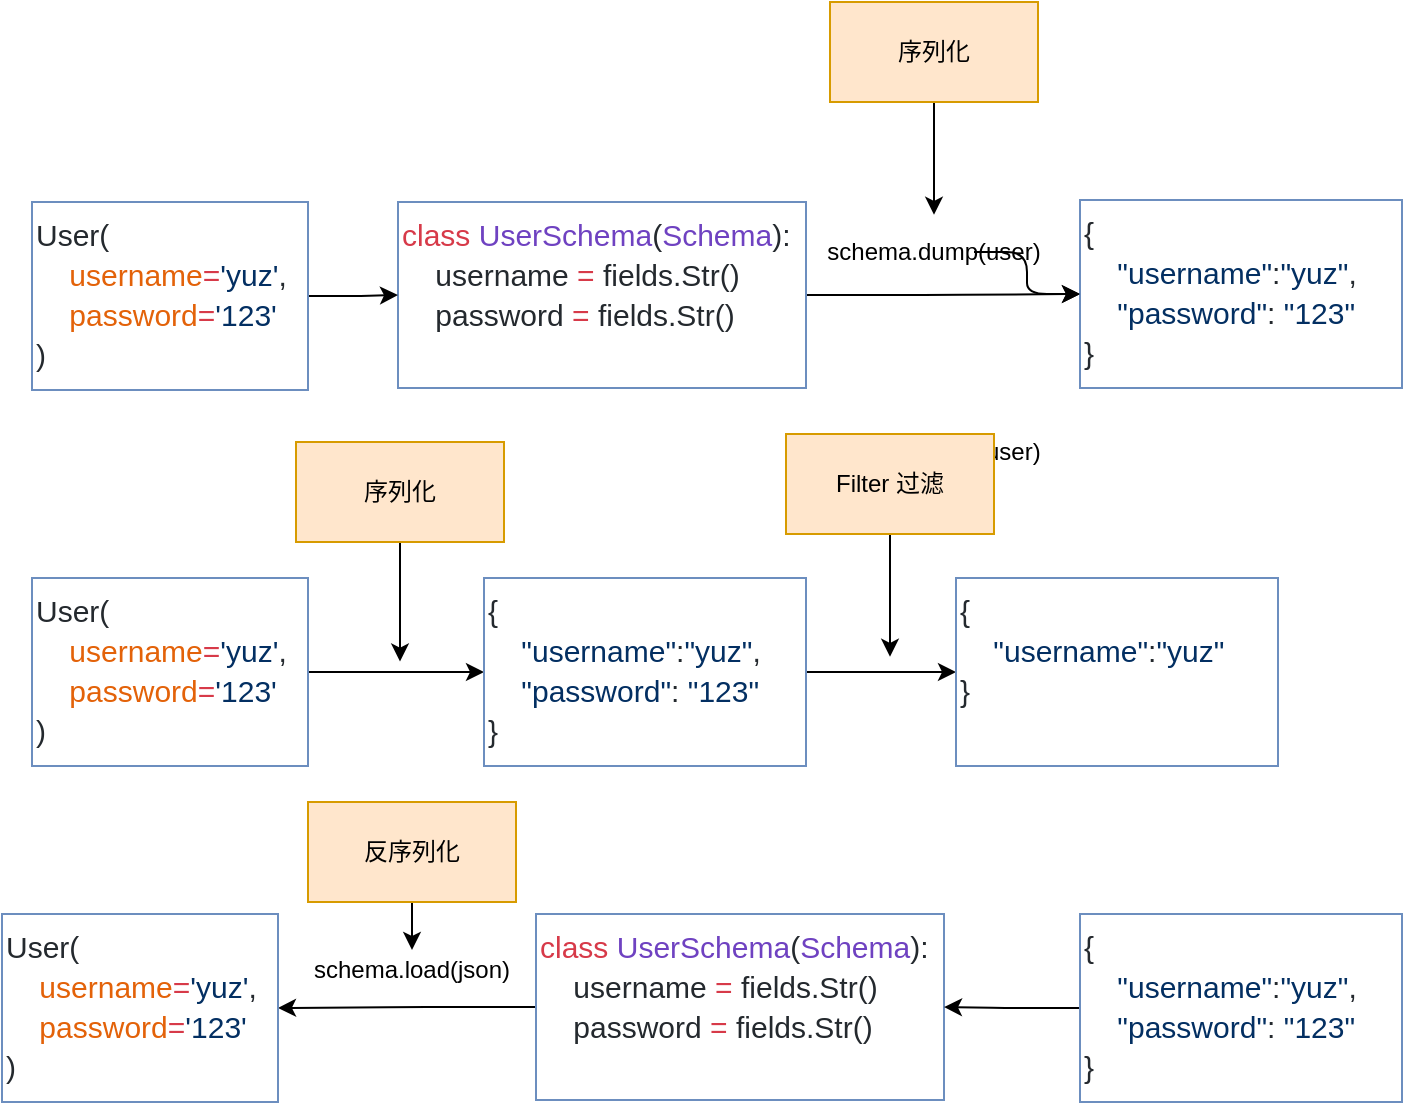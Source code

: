<mxfile version="13.1.3">
    <diagram id="6hGFLwfOUW9BJ-s0fimq" name="Page-1">
        <mxGraphModel dx="1249" dy="599" grid="0" gridSize="10" guides="1" tooltips="1" connect="1" arrows="1" fold="1" page="1" pageScale="1" pageWidth="827" pageHeight="1169" math="0" shadow="0">
            <root>
                <mxCell id="0"/>
                <mxCell id="1" parent="0"/>
                <mxCell id="11" style="edgeStyle=orthogonalEdgeStyle;rounded=1;comic=0;orthogonalLoop=1;jettySize=auto;html=1;entryX=0;entryY=0.5;entryDx=0;entryDy=0;" parent="1" source="6" target="9" edge="1">
                    <mxGeometry relative="1" as="geometry"/>
                </mxCell>
                <mxCell id="6" value="&lt;div style=&quot;color: rgb(36 , 41 , 46) ; background-color: rgb(255 , 255 , 255) ; font-weight: normal ; font-size: 15px ; line-height: 20px&quot;&gt;&lt;div&gt;&lt;span style=&quot;color: #d73a49&quot;&gt;class&lt;/span&gt;&lt;span style=&quot;color: #24292e&quot;&gt;&amp;nbsp;&lt;/span&gt;&lt;span style=&quot;color: #6f42c1&quot;&gt;UserSchema&lt;/span&gt;&lt;span style=&quot;color: #24292e&quot;&gt;(&lt;/span&gt;&lt;span style=&quot;color: #6f42c1&quot;&gt;Schema&lt;/span&gt;&lt;span style=&quot;color: #24292e&quot;&gt;):&lt;/span&gt;&lt;/div&gt;&lt;div&gt;&lt;span style=&quot;color: #24292e&quot;&gt;&amp;nbsp;&amp;nbsp;&amp;nbsp;&amp;nbsp;username&amp;nbsp;&lt;/span&gt;&lt;span style=&quot;color: #d73a49&quot;&gt;=&lt;/span&gt;&lt;span style=&quot;color: #24292e&quot;&gt;&amp;nbsp;fields.Str()&lt;/span&gt;&lt;/div&gt;&lt;div&gt;&lt;span style=&quot;color: #24292e&quot;&gt;&amp;nbsp;&amp;nbsp;&amp;nbsp;&amp;nbsp;password&amp;nbsp;&lt;/span&gt;&lt;span style=&quot;color: #d73a49&quot;&gt;=&lt;/span&gt;&lt;span style=&quot;color: #24292e&quot;&gt;&amp;nbsp;fields.Str()&lt;/span&gt;&lt;/div&gt;&lt;/div&gt;" style="text;whiteSpace=wrap;html=1;fillColor=none;strokeColor=#6c8ebf;" parent="1" vertex="1">
                    <mxGeometry x="229" y="104" width="204" height="93" as="geometry"/>
                </mxCell>
                <mxCell id="10" style="edgeStyle=orthogonalEdgeStyle;rounded=1;orthogonalLoop=1;jettySize=auto;html=1;comic=0;" parent="1" source="8" target="6" edge="1">
                    <mxGeometry relative="1" as="geometry"/>
                </mxCell>
                <mxCell id="8" value="&lt;!--StartFragment--&gt;&lt;div style=&quot;color: rgb(36, 41, 46); background-color: rgb(255, 255, 255); font-weight: normal; font-size: 15px; line-height: 20px;&quot;&gt;&lt;div&gt;&lt;span style=&quot;color: #24292e;&quot;&gt;User(&lt;/span&gt;&lt;/div&gt;&lt;div&gt;&lt;span style=&quot;color: #24292e;&quot;&gt;&amp;nbsp;&amp;nbsp;&amp;nbsp;&amp;nbsp;&lt;/span&gt;&lt;span style=&quot;color: #e36209;&quot;&gt;username&lt;/span&gt;&lt;span style=&quot;color: #d73a49;&quot;&gt;=&lt;/span&gt;&lt;span style=&quot;color: #032f62;&quot;&gt;'yuz'&lt;/span&gt;&lt;span style=&quot;color: #24292e;&quot;&gt;,&lt;/span&gt;&lt;/div&gt;&lt;div&gt;&lt;span style=&quot;color: #24292e;&quot;&gt;&amp;nbsp;&amp;nbsp;&amp;nbsp;&amp;nbsp;&lt;/span&gt;&lt;span style=&quot;color: #e36209;&quot;&gt;password&lt;/span&gt;&lt;span style=&quot;color: #d73a49;&quot;&gt;=&lt;/span&gt;&lt;span style=&quot;color: #032f62;&quot;&gt;'123'&lt;/span&gt;&lt;/div&gt;&lt;div&gt;&lt;span style=&quot;color: #24292e;&quot;&gt;)&lt;/span&gt;&lt;/div&gt;&lt;/div&gt;&lt;!--EndFragment--&gt;" style="text;whiteSpace=wrap;html=1;fillColor=none;strokeColor=#6c8ebf;" parent="1" vertex="1">
                    <mxGeometry x="46" y="104" width="138" height="94" as="geometry"/>
                </mxCell>
                <mxCell id="9" value="&lt;!--StartFragment--&gt;&lt;div style=&quot;color: rgb(36, 41, 46); background-color: rgb(255, 255, 255); font-weight: normal; font-size: 15px; line-height: 20px;&quot;&gt;&lt;div&gt;&lt;span style=&quot;color: #24292e;&quot;&gt;{&lt;/span&gt;&lt;/div&gt;&lt;div&gt;&lt;span style=&quot;color: #24292e;&quot;&gt;&amp;nbsp;&amp;nbsp;&amp;nbsp;&amp;nbsp;&lt;/span&gt;&lt;span style=&quot;color: #032f62;&quot;&gt;&quot;username&quot;&lt;/span&gt;&lt;span style=&quot;color: #24292e;&quot;&gt;:&lt;/span&gt;&lt;span style=&quot;color: #032f62;&quot;&gt;&quot;yuz&quot;&lt;/span&gt;&lt;span style=&quot;color: #24292e;&quot;&gt;,&amp;nbsp;&lt;/span&gt;&lt;/div&gt;&lt;div&gt;&lt;span style=&quot;color: #24292e;&quot;&gt;&amp;nbsp;&amp;nbsp;&amp;nbsp;&amp;nbsp;&lt;/span&gt;&lt;span style=&quot;color: #032f62;&quot;&gt;&quot;password&quot;&lt;/span&gt;&lt;span style=&quot;color: #24292e;&quot;&gt;:&amp;nbsp;&lt;/span&gt;&lt;span style=&quot;color: #032f62;&quot;&gt;&quot;123&quot;&lt;/span&gt;&lt;/div&gt;&lt;div&gt;&lt;span style=&quot;color: #24292e;&quot;&gt;}&lt;/span&gt;&lt;/div&gt;&lt;/div&gt;&lt;!--EndFragment--&gt;" style="text;whiteSpace=wrap;html=1;fillColor=none;strokeColor=#6c8ebf;" parent="1" vertex="1">
                    <mxGeometry x="570.0" y="103" width="161" height="94" as="geometry"/>
                </mxCell>
                <mxCell id="40" value="" style="edgeStyle=orthogonalEdgeStyle;rounded=1;orthogonalLoop=1;jettySize=auto;html=1;" edge="1" parent="1" source="12" target="9">
                    <mxGeometry relative="1" as="geometry"/>
                </mxCell>
                <mxCell id="12" value="schema.dump(user)" style="text;html=1;strokeColor=none;fillColor=none;align=center;verticalAlign=middle;whiteSpace=wrap;rounded=0;" parent="1" vertex="1">
                    <mxGeometry x="477" y="119" width="40" height="20" as="geometry"/>
                </mxCell>
                <mxCell id="33" value="schema.dump(user)" style="text;html=1;strokeColor=none;fillColor=none;align=center;verticalAlign=middle;whiteSpace=wrap;rounded=0;" vertex="1" parent="1">
                    <mxGeometry x="477" y="219" width="40" height="20" as="geometry"/>
                </mxCell>
                <mxCell id="19" style="edgeStyle=orthogonalEdgeStyle;rounded=1;comic=0;orthogonalLoop=1;jettySize=auto;html=1;" parent="1" source="13" edge="1">
                    <mxGeometry relative="1" as="geometry">
                        <mxPoint x="497" y="110.4" as="targetPoint"/>
                    </mxGeometry>
                </mxCell>
                <mxCell id="13" value="序列化" style="text;html=1;strokeColor=#d79b00;fillColor=#ffe6cc;align=center;verticalAlign=middle;whiteSpace=wrap;rounded=0;" parent="1" vertex="1">
                    <mxGeometry x="445" y="4" width="104" height="50" as="geometry"/>
                </mxCell>
                <mxCell id="26" style="edgeStyle=orthogonalEdgeStyle;rounded=1;comic=0;orthogonalLoop=1;jettySize=auto;html=1;entryX=0;entryY=0.5;entryDx=0;entryDy=0;" parent="1" source="20" target="25" edge="1">
                    <mxGeometry relative="1" as="geometry"/>
                </mxCell>
                <mxCell id="20" value="&lt;!--StartFragment--&gt;&lt;div style=&quot;color: rgb(36, 41, 46); background-color: rgb(255, 255, 255); font-weight: normal; font-size: 15px; line-height: 20px;&quot;&gt;&lt;div&gt;&lt;span style=&quot;color: #24292e;&quot;&gt;User(&lt;/span&gt;&lt;/div&gt;&lt;div&gt;&lt;span style=&quot;color: #24292e;&quot;&gt;&amp;nbsp;&amp;nbsp;&amp;nbsp;&amp;nbsp;&lt;/span&gt;&lt;span style=&quot;color: #e36209;&quot;&gt;username&lt;/span&gt;&lt;span style=&quot;color: #d73a49;&quot;&gt;=&lt;/span&gt;&lt;span style=&quot;color: #032f62;&quot;&gt;'yuz'&lt;/span&gt;&lt;span style=&quot;color: #24292e;&quot;&gt;,&lt;/span&gt;&lt;/div&gt;&lt;div&gt;&lt;span style=&quot;color: #24292e;&quot;&gt;&amp;nbsp;&amp;nbsp;&amp;nbsp;&amp;nbsp;&lt;/span&gt;&lt;span style=&quot;color: #e36209;&quot;&gt;password&lt;/span&gt;&lt;span style=&quot;color: #d73a49;&quot;&gt;=&lt;/span&gt;&lt;span style=&quot;color: #032f62;&quot;&gt;'123'&lt;/span&gt;&lt;/div&gt;&lt;div&gt;&lt;span style=&quot;color: #24292e;&quot;&gt;)&lt;/span&gt;&lt;/div&gt;&lt;/div&gt;&lt;!--EndFragment--&gt;" style="text;whiteSpace=wrap;html=1;fillColor=none;strokeColor=#6c8ebf;" parent="1" vertex="1">
                    <mxGeometry x="46" y="292" width="138" height="94" as="geometry"/>
                </mxCell>
                <mxCell id="28" style="edgeStyle=orthogonalEdgeStyle;rounded=1;comic=0;orthogonalLoop=1;jettySize=auto;html=1;" parent="1" source="23" edge="1">
                    <mxGeometry relative="1" as="geometry">
                        <mxPoint x="230" y="333.8" as="targetPoint"/>
                    </mxGeometry>
                </mxCell>
                <mxCell id="23" value="序列化" style="text;html=1;strokeColor=#d79b00;fillColor=#ffe6cc;align=center;verticalAlign=middle;whiteSpace=wrap;rounded=0;" parent="1" vertex="1">
                    <mxGeometry x="178" y="224" width="104" height="50" as="geometry"/>
                </mxCell>
                <mxCell id="30" style="edgeStyle=orthogonalEdgeStyle;rounded=1;comic=0;orthogonalLoop=1;jettySize=auto;html=1;entryX=0;entryY=0.5;entryDx=0;entryDy=0;" parent="1" source="25" target="29" edge="1">
                    <mxGeometry relative="1" as="geometry"/>
                </mxCell>
                <mxCell id="25" value="&lt;!--StartFragment--&gt;&lt;div style=&quot;color: rgb(36, 41, 46); background-color: rgb(255, 255, 255); font-weight: normal; font-size: 15px; line-height: 20px;&quot;&gt;&lt;div&gt;&lt;span style=&quot;color: #24292e;&quot;&gt;{&lt;/span&gt;&lt;/div&gt;&lt;div&gt;&lt;span style=&quot;color: #24292e;&quot;&gt;&amp;nbsp;&amp;nbsp;&amp;nbsp;&amp;nbsp;&lt;/span&gt;&lt;span style=&quot;color: #032f62;&quot;&gt;&quot;username&quot;&lt;/span&gt;&lt;span style=&quot;color: #24292e;&quot;&gt;:&lt;/span&gt;&lt;span style=&quot;color: #032f62;&quot;&gt;&quot;yuz&quot;&lt;/span&gt;&lt;span style=&quot;color: #24292e;&quot;&gt;,&amp;nbsp;&lt;/span&gt;&lt;/div&gt;&lt;div&gt;&lt;span style=&quot;color: #24292e;&quot;&gt;&amp;nbsp;&amp;nbsp;&amp;nbsp;&amp;nbsp;&lt;/span&gt;&lt;span style=&quot;color: #032f62;&quot;&gt;&quot;password&quot;&lt;/span&gt;&lt;span style=&quot;color: #24292e;&quot;&gt;:&amp;nbsp;&lt;/span&gt;&lt;span style=&quot;color: #032f62;&quot;&gt;&quot;123&quot;&lt;/span&gt;&lt;/div&gt;&lt;div&gt;&lt;span style=&quot;color: #24292e;&quot;&gt;}&lt;/span&gt;&lt;/div&gt;&lt;/div&gt;&lt;!--EndFragment--&gt;" style="text;whiteSpace=wrap;html=1;fillColor=none;strokeColor=#6c8ebf;" parent="1" vertex="1">
                    <mxGeometry x="272.0" y="292" width="161" height="94" as="geometry"/>
                </mxCell>
                <mxCell id="29" value="&lt;div style=&quot;color: rgb(36 , 41 , 46) ; background-color: rgb(255 , 255 , 255) ; font-weight: normal ; font-size: 15px ; line-height: 20px&quot;&gt;&lt;div&gt;&lt;span style=&quot;color: #24292e&quot;&gt;{&lt;/span&gt;&lt;/div&gt;&lt;div&gt;&lt;span style=&quot;color: #24292e&quot;&gt;&amp;nbsp;&amp;nbsp;&amp;nbsp;&amp;nbsp;&lt;/span&gt;&lt;span style=&quot;color: #032f62&quot;&gt;&quot;username&quot;&lt;/span&gt;&lt;span style=&quot;color: #24292e&quot;&gt;:&lt;/span&gt;&lt;span style=&quot;color: #032f62&quot;&gt;&quot;yuz&quot;&lt;/span&gt;&lt;/div&gt;&lt;div&gt;&lt;span style=&quot;color: #24292e&quot;&gt;}&lt;/span&gt;&lt;/div&gt;&lt;/div&gt;" style="text;whiteSpace=wrap;html=1;fillColor=none;strokeColor=#6c8ebf;" parent="1" vertex="1">
                    <mxGeometry x="508.0" y="292" width="161" height="94" as="geometry"/>
                </mxCell>
                <mxCell id="32" style="edgeStyle=orthogonalEdgeStyle;rounded=1;comic=0;orthogonalLoop=1;jettySize=auto;html=1;" parent="1" source="31" edge="1">
                    <mxGeometry relative="1" as="geometry">
                        <mxPoint x="475" y="331.4" as="targetPoint"/>
                    </mxGeometry>
                </mxCell>
                <mxCell id="31" value="Filter 过滤" style="text;html=1;strokeColor=#d79b00;fillColor=#ffe6cc;align=center;verticalAlign=middle;whiteSpace=wrap;rounded=0;" parent="1" vertex="1">
                    <mxGeometry x="423" y="220" width="104" height="50" as="geometry"/>
                </mxCell>
                <mxCell id="38" style="edgeStyle=orthogonalEdgeStyle;rounded=1;orthogonalLoop=1;jettySize=auto;html=1;entryX=1;entryY=0.5;entryDx=0;entryDy=0;" edge="1" parent="1" source="34" target="35">
                    <mxGeometry relative="1" as="geometry"/>
                </mxCell>
                <mxCell id="34" value="&lt;div style=&quot;color: rgb(36 , 41 , 46) ; background-color: rgb(255 , 255 , 255) ; font-weight: normal ; font-size: 15px ; line-height: 20px&quot;&gt;&lt;div&gt;&lt;span style=&quot;color: #d73a49&quot;&gt;class&lt;/span&gt;&lt;span style=&quot;color: #24292e&quot;&gt;&amp;nbsp;&lt;/span&gt;&lt;span style=&quot;color: #6f42c1&quot;&gt;UserSchema&lt;/span&gt;&lt;span style=&quot;color: #24292e&quot;&gt;(&lt;/span&gt;&lt;span style=&quot;color: #6f42c1&quot;&gt;Schema&lt;/span&gt;&lt;span style=&quot;color: #24292e&quot;&gt;):&lt;/span&gt;&lt;/div&gt;&lt;div&gt;&lt;span style=&quot;color: #24292e&quot;&gt;&amp;nbsp;&amp;nbsp;&amp;nbsp;&amp;nbsp;username&amp;nbsp;&lt;/span&gt;&lt;span style=&quot;color: #d73a49&quot;&gt;=&lt;/span&gt;&lt;span style=&quot;color: #24292e&quot;&gt;&amp;nbsp;fields.Str()&lt;/span&gt;&lt;/div&gt;&lt;div&gt;&lt;span style=&quot;color: #24292e&quot;&gt;&amp;nbsp;&amp;nbsp;&amp;nbsp;&amp;nbsp;password&amp;nbsp;&lt;/span&gt;&lt;span style=&quot;color: #d73a49&quot;&gt;=&lt;/span&gt;&lt;span style=&quot;color: #24292e&quot;&gt;&amp;nbsp;fields.Str()&lt;/span&gt;&lt;/div&gt;&lt;/div&gt;" style="text;whiteSpace=wrap;html=1;fillColor=none;strokeColor=#6c8ebf;" vertex="1" parent="1">
                    <mxGeometry x="298" y="460" width="204" height="93" as="geometry"/>
                </mxCell>
                <mxCell id="35" value="&lt;!--StartFragment--&gt;&lt;div style=&quot;color: rgb(36, 41, 46); background-color: rgb(255, 255, 255); font-weight: normal; font-size: 15px; line-height: 20px;&quot;&gt;&lt;div&gt;&lt;span style=&quot;color: #24292e;&quot;&gt;User(&lt;/span&gt;&lt;/div&gt;&lt;div&gt;&lt;span style=&quot;color: #24292e;&quot;&gt;&amp;nbsp;&amp;nbsp;&amp;nbsp;&amp;nbsp;&lt;/span&gt;&lt;span style=&quot;color: #e36209;&quot;&gt;username&lt;/span&gt;&lt;span style=&quot;color: #d73a49;&quot;&gt;=&lt;/span&gt;&lt;span style=&quot;color: #032f62;&quot;&gt;'yuz'&lt;/span&gt;&lt;span style=&quot;color: #24292e;&quot;&gt;,&lt;/span&gt;&lt;/div&gt;&lt;div&gt;&lt;span style=&quot;color: #24292e;&quot;&gt;&amp;nbsp;&amp;nbsp;&amp;nbsp;&amp;nbsp;&lt;/span&gt;&lt;span style=&quot;color: #e36209;&quot;&gt;password&lt;/span&gt;&lt;span style=&quot;color: #d73a49;&quot;&gt;=&lt;/span&gt;&lt;span style=&quot;color: #032f62;&quot;&gt;'123'&lt;/span&gt;&lt;/div&gt;&lt;div&gt;&lt;span style=&quot;color: #24292e;&quot;&gt;)&lt;/span&gt;&lt;/div&gt;&lt;/div&gt;&lt;!--EndFragment--&gt;" style="text;whiteSpace=wrap;html=1;fillColor=none;strokeColor=#6c8ebf;" vertex="1" parent="1">
                    <mxGeometry x="31" y="460" width="138" height="94" as="geometry"/>
                </mxCell>
                <mxCell id="37" style="edgeStyle=orthogonalEdgeStyle;rounded=1;orthogonalLoop=1;jettySize=auto;html=1;entryX=1;entryY=0.5;entryDx=0;entryDy=0;" edge="1" parent="1" source="36" target="34">
                    <mxGeometry relative="1" as="geometry"/>
                </mxCell>
                <mxCell id="36" value="&lt;!--StartFragment--&gt;&lt;div style=&quot;color: rgb(36, 41, 46); background-color: rgb(255, 255, 255); font-weight: normal; font-size: 15px; line-height: 20px;&quot;&gt;&lt;div&gt;&lt;span style=&quot;color: #24292e;&quot;&gt;{&lt;/span&gt;&lt;/div&gt;&lt;div&gt;&lt;span style=&quot;color: #24292e;&quot;&gt;&amp;nbsp;&amp;nbsp;&amp;nbsp;&amp;nbsp;&lt;/span&gt;&lt;span style=&quot;color: #032f62;&quot;&gt;&quot;username&quot;&lt;/span&gt;&lt;span style=&quot;color: #24292e;&quot;&gt;:&lt;/span&gt;&lt;span style=&quot;color: #032f62;&quot;&gt;&quot;yuz&quot;&lt;/span&gt;&lt;span style=&quot;color: #24292e;&quot;&gt;,&amp;nbsp;&lt;/span&gt;&lt;/div&gt;&lt;div&gt;&lt;span style=&quot;color: #24292e;&quot;&gt;&amp;nbsp;&amp;nbsp;&amp;nbsp;&amp;nbsp;&lt;/span&gt;&lt;span style=&quot;color: #032f62;&quot;&gt;&quot;password&quot;&lt;/span&gt;&lt;span style=&quot;color: #24292e;&quot;&gt;:&amp;nbsp;&lt;/span&gt;&lt;span style=&quot;color: #032f62;&quot;&gt;&quot;123&quot;&lt;/span&gt;&lt;/div&gt;&lt;div&gt;&lt;span style=&quot;color: #24292e;&quot;&gt;}&lt;/span&gt;&lt;/div&gt;&lt;/div&gt;&lt;!--EndFragment--&gt;" style="text;whiteSpace=wrap;html=1;fillColor=#ffffff;strokeColor=#6c8ebf;" vertex="1" parent="1">
                    <mxGeometry x="570.0" y="460" width="161" height="94" as="geometry"/>
                </mxCell>
                <mxCell id="42" style="edgeStyle=orthogonalEdgeStyle;rounded=1;orthogonalLoop=1;jettySize=auto;html=1;entryX=0.5;entryY=0;entryDx=0;entryDy=0;" edge="1" parent="1" source="39" target="41">
                    <mxGeometry relative="1" as="geometry"/>
                </mxCell>
                <mxCell id="39" value="反序列化" style="text;html=1;strokeColor=#d79b00;fillColor=#ffe6cc;align=center;verticalAlign=middle;whiteSpace=wrap;rounded=0;" vertex="1" parent="1">
                    <mxGeometry x="184" y="404" width="104" height="50" as="geometry"/>
                </mxCell>
                <mxCell id="41" value="schema.load(json)" style="text;html=1;strokeColor=none;fillColor=none;align=center;verticalAlign=middle;whiteSpace=wrap;rounded=0;" vertex="1" parent="1">
                    <mxGeometry x="216" y="478" width="40" height="20" as="geometry"/>
                </mxCell>
            </root>
        </mxGraphModel>
    </diagram>
</mxfile>